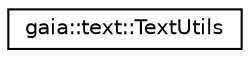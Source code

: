 digraph G
{
  edge [fontname="Helvetica",fontsize="10",labelfontname="Helvetica",labelfontsize="10"];
  node [fontname="Helvetica",fontsize="10",shape=record];
  rankdir=LR;
  Node1 [label="gaia::text::TextUtils",height=0.2,width=0.4,color="black", fillcolor="white", style="filled",URL="$d2/d1a/classgaia_1_1text_1_1_text_utils.html",tooltip="An interface for splitting strings according to rules that are opaque to the user of this interface..."];
}
